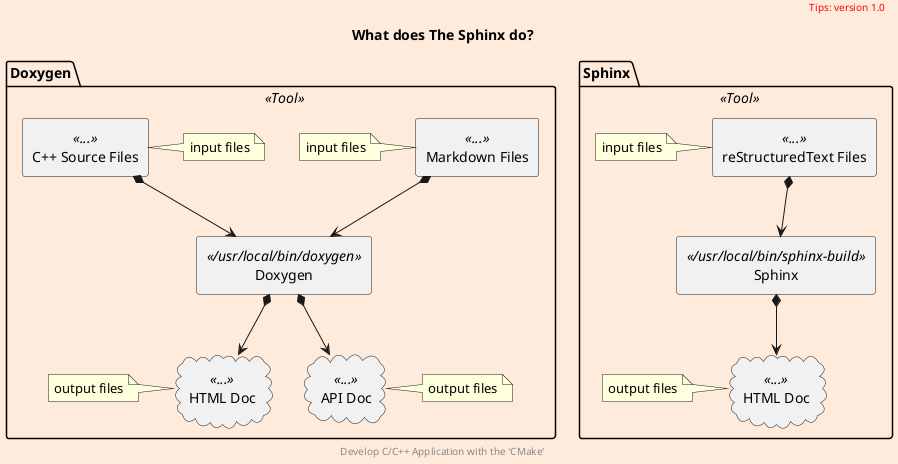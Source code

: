 @startuml
scale 700 width
skinparam backgroundColor #FFEBDC
scale 1

skinparam Folder {
  backgroundColor Olive
  borderColor orange
}

package Doxygen <<Tool>> {
    rectangle Doxygen <</usr/local/bin/doxygen>> as doxygen
    rectangle "C++ Source Files" <<...>> as cxx_files
    rectangle "Markdown Files" <<...>> as md_file

    cloud "API Doc" <<...>> as api_doc
    cloud "HTML Doc" <<...>> as md_html_doc

    note left of md_file
        input files
    endnote
    note right of cxx_files
        input files
    endnote
    note left of md_html_doc
        output files
    endnote
    note right of api_doc
        output files
    endnote

    cxx_files *--> doxygen
    doxygen *--> api_doc
    md_file *--> doxygen
    doxygen *--> md_html_doc

}


package Sphinx <<Tool>> {
    rectangle Sphinx <</usr/local/bin/sphinx-build>> as shpinx
    rectangle "reStructuredText Files" <<...>> as rst_file

    cloud "HTML Doc" <<...>> as rst_html_doc

    note left of rst_file
        input files
    endnote
    note left of rst_html_doc
        output files
    endnote

    rst_file *--> shpinx
    shpinx *--> rst_html_doc
}


title
    What does The Sphinx do?
end title

header
<font color=red>Tips: version 1.0</font>
endheader

center footer Develop C/C++ Application with the 'CMake'

@enduml